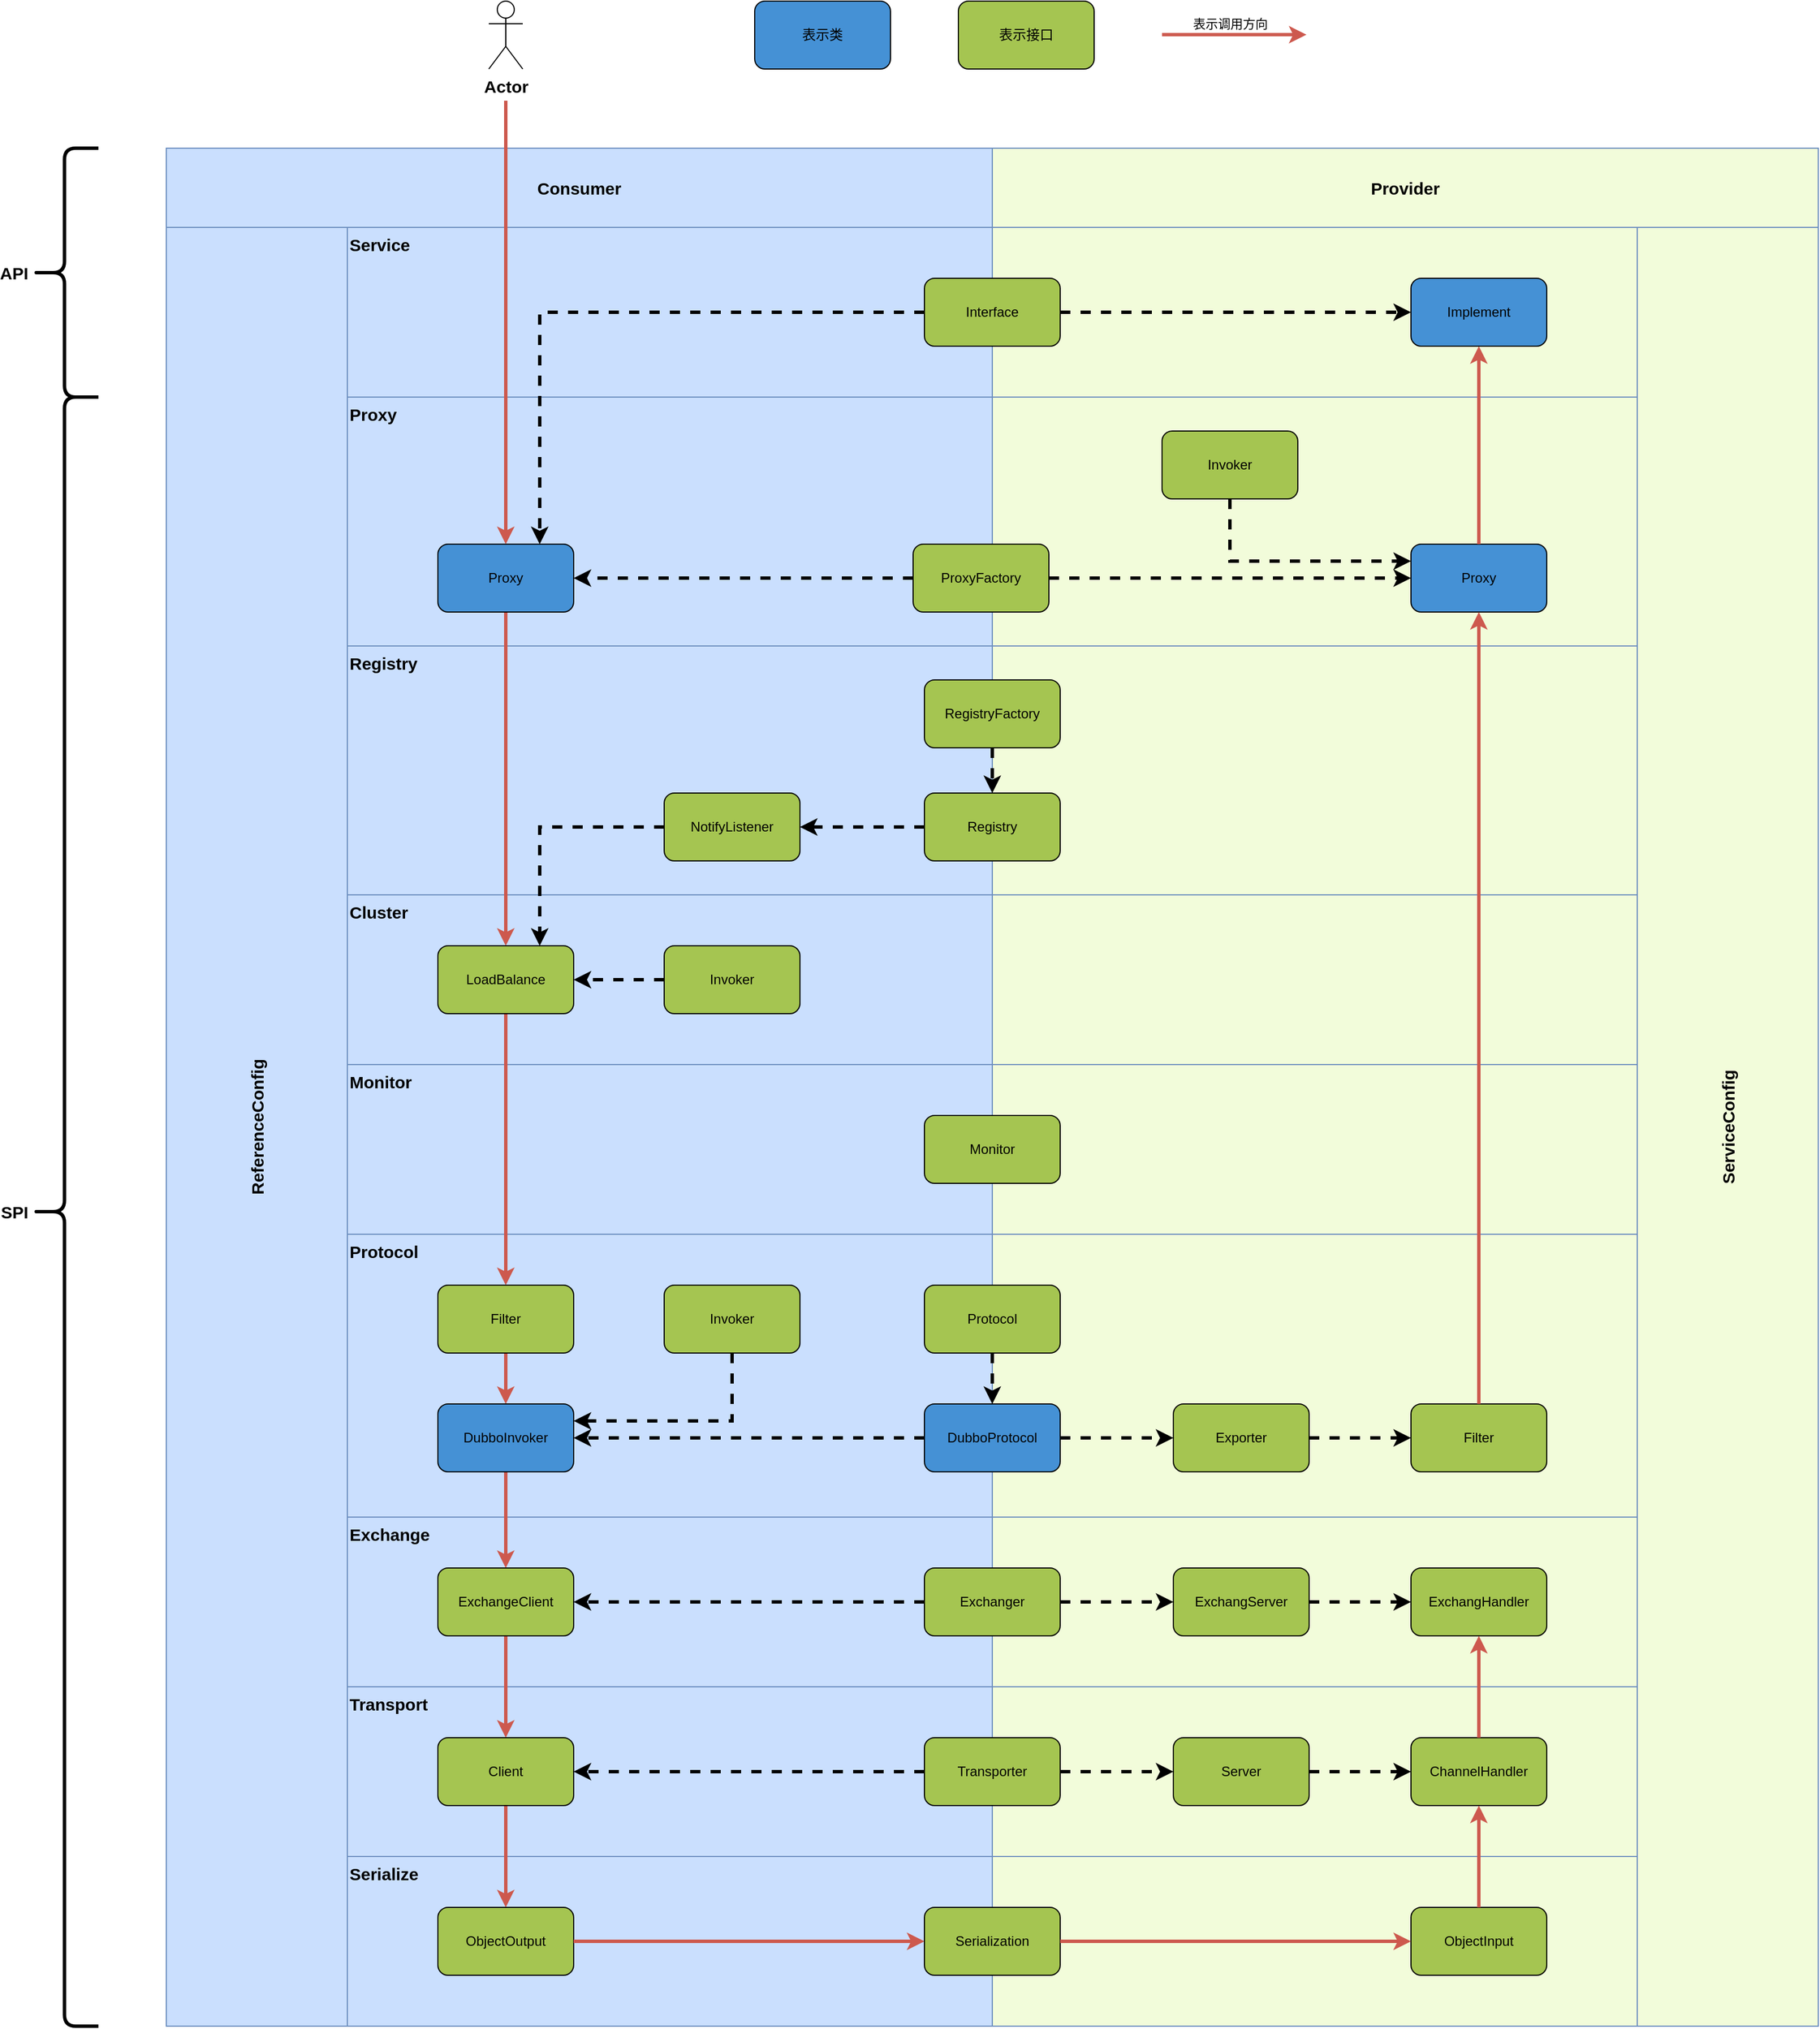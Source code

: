<mxfile version="22.0.3" type="device">
  <diagram name="整体设计" id="Ht92Ma1IatEzV1gATZ2Z">
    <mxGraphModel dx="3212" dy="2018" grid="1" gridSize="10" guides="1" tooltips="1" connect="1" arrows="1" fold="1" page="0" pageScale="1" pageWidth="827" pageHeight="1169" math="0" shadow="0">
      <root>
        <mxCell id="0" />
        <mxCell id="1" parent="0" />
        <mxCell id="KbZq7SXbI6fDJCkKXcor-2" value="Provider" style="rounded=0;whiteSpace=wrap;html=1;verticalAlign=middle;align=center;fontStyle=1;fontSize=15;strokeWidth=1;fillColor=#F2FCDA;strokeColor=#6c8ebf;" parent="1" vertex="1">
          <mxGeometry x="210" y="-10" width="730" height="70" as="geometry" />
        </mxCell>
        <mxCell id="KbZq7SXbI6fDJCkKXcor-1" value="Consumer" style="rounded=0;whiteSpace=wrap;html=1;verticalAlign=middle;align=center;fontStyle=1;fontSize=15;strokeWidth=1;fillColor=#CADFFE;strokeColor=#6c8ebf;" parent="1" vertex="1">
          <mxGeometry x="-520" y="-10" width="730" height="70" as="geometry" />
        </mxCell>
        <mxCell id="gIRKYJ1xP_HY7FMiImQd-62" value="" style="rounded=0;whiteSpace=wrap;html=1;verticalAlign=top;align=left;fontStyle=1;fontSize=15;strokeWidth=1;fillColor=#F2FCDA;strokeColor=#6c8ebf;" parent="1" vertex="1">
          <mxGeometry x="210" y="950" width="570" height="250" as="geometry" />
        </mxCell>
        <mxCell id="gIRKYJ1xP_HY7FMiImQd-61" value="" style="rounded=0;whiteSpace=wrap;html=1;verticalAlign=top;align=left;fontStyle=1;fontSize=15;strokeWidth=1;fillColor=#F2FCDA;strokeColor=#6c8ebf;" parent="1" vertex="1">
          <mxGeometry x="210" y="430" width="570" height="220" as="geometry" />
        </mxCell>
        <mxCell id="gIRKYJ1xP_HY7FMiImQd-20" value="" style="rounded=0;whiteSpace=wrap;html=1;verticalAlign=top;align=left;fontStyle=1;fontSize=15;strokeWidth=1;fillColor=#F2FCDA;strokeColor=#6c8ebf;" parent="1" vertex="1">
          <mxGeometry x="210" y="60" width="570" height="150" as="geometry" />
        </mxCell>
        <mxCell id="gIRKYJ1xP_HY7FMiImQd-58" value="" style="rounded=0;whiteSpace=wrap;html=1;verticalAlign=top;align=left;fontStyle=1;fontSize=15;strokeWidth=1;fillColor=#F2FCDA;strokeColor=#6c8ebf;" parent="1" vertex="1">
          <mxGeometry x="210" y="800" width="570" height="150" as="geometry" />
        </mxCell>
        <mxCell id="gIRKYJ1xP_HY7FMiImQd-59" value="" style="rounded=0;whiteSpace=wrap;html=1;verticalAlign=top;align=left;fontStyle=1;fontSize=15;strokeWidth=1;fillColor=#F2FCDA;strokeColor=#6c8ebf;" parent="1" vertex="1">
          <mxGeometry x="210" y="650" width="570" height="150" as="geometry" />
        </mxCell>
        <mxCell id="gIRKYJ1xP_HY7FMiImQd-60" value="" style="rounded=0;whiteSpace=wrap;html=1;verticalAlign=top;align=left;fontStyle=1;fontSize=15;strokeWidth=1;fillColor=#F2FCDA;strokeColor=#6c8ebf;" parent="1" vertex="1">
          <mxGeometry x="210" y="210" width="570" height="220" as="geometry" />
        </mxCell>
        <mxCell id="gIRKYJ1xP_HY7FMiImQd-57" value="" style="rounded=0;whiteSpace=wrap;html=1;verticalAlign=top;align=left;fontStyle=1;fontSize=15;strokeWidth=1;fillColor=#F2FCDA;strokeColor=#6c8ebf;" parent="1" vertex="1">
          <mxGeometry x="210" y="1500" width="570" height="150" as="geometry" />
        </mxCell>
        <mxCell id="gIRKYJ1xP_HY7FMiImQd-47" value="" style="rounded=0;whiteSpace=wrap;html=1;verticalAlign=top;align=left;fontStyle=1;fontSize=15;strokeWidth=1;fillColor=#F2FCDA;strokeColor=#6c8ebf;" parent="1" vertex="1">
          <mxGeometry x="210" y="1200" width="570" height="150" as="geometry" />
        </mxCell>
        <mxCell id="gIRKYJ1xP_HY7FMiImQd-22" value="" style="rounded=0;whiteSpace=wrap;html=1;verticalAlign=top;align=left;fontStyle=1;fontSize=15;strokeWidth=1;fillColor=#F2FCDA;strokeColor=#6c8ebf;" parent="1" vertex="1">
          <mxGeometry x="210" y="1350" width="570" height="150" as="geometry" />
        </mxCell>
        <mxCell id="Lk-VcoclUvMqdNgMOQ5e-87" value="Service" style="rounded=0;whiteSpace=wrap;html=1;verticalAlign=top;align=left;fontStyle=1;fontSize=15;strokeWidth=1;fillColor=#CADFFE;strokeColor=#6c8ebf;" parent="1" vertex="1">
          <mxGeometry x="-360" y="60" width="570" height="150" as="geometry" />
        </mxCell>
        <mxCell id="Lk-VcoclUvMqdNgMOQ5e-96" value="Serialize" style="rounded=0;whiteSpace=wrap;html=1;align=left;fontStyle=1;verticalAlign=top;fontSize=15;fillColor=#CADFFE;strokeColor=#6c8ebf;" parent="1" vertex="1">
          <mxGeometry x="-360" y="1500" width="570" height="150" as="geometry" />
        </mxCell>
        <mxCell id="Lk-VcoclUvMqdNgMOQ5e-95" value="Transport" style="rounded=0;whiteSpace=wrap;html=1;align=left;fontStyle=1;verticalAlign=top;fontSize=15;fillColor=#CADFFE;strokeColor=#6c8ebf;" parent="1" vertex="1">
          <mxGeometry x="-360" y="1350" width="570" height="150" as="geometry" />
        </mxCell>
        <mxCell id="Lk-VcoclUvMqdNgMOQ5e-94" value="Exchange" style="rounded=0;whiteSpace=wrap;html=1;align=left;fontStyle=1;verticalAlign=top;fontSize=15;fillColor=#CADFFE;strokeColor=#6c8ebf;" parent="1" vertex="1">
          <mxGeometry x="-360" y="1200" width="570" height="150" as="geometry" />
        </mxCell>
        <mxCell id="Lk-VcoclUvMqdNgMOQ5e-92" value="Monitor" style="rounded=0;whiteSpace=wrap;html=1;align=left;fontStyle=1;verticalAlign=top;fontSize=15;fillColor=#CADFFE;strokeColor=#6c8ebf;" parent="1" vertex="1">
          <mxGeometry x="-360" y="800" width="570" height="150" as="geometry" />
        </mxCell>
        <mxCell id="Lk-VcoclUvMqdNgMOQ5e-93" value="Protocol" style="rounded=0;whiteSpace=wrap;html=1;align=left;fontStyle=1;verticalAlign=top;fontSize=15;perimeterSpacing=0;fillColor=#CADFFE;strokeColor=#6c8ebf;" parent="1" vertex="1">
          <mxGeometry x="-360" y="950" width="570" height="250" as="geometry" />
        </mxCell>
        <mxCell id="Lk-VcoclUvMqdNgMOQ5e-91" value="Cluster" style="rounded=0;whiteSpace=wrap;html=1;align=left;fontStyle=1;verticalAlign=top;fontSize=15;fillColor=#CADFFE;strokeColor=#6c8ebf;" parent="1" vertex="1">
          <mxGeometry x="-360" y="650" width="570" height="150" as="geometry" />
        </mxCell>
        <mxCell id="Lk-VcoclUvMqdNgMOQ5e-90" value="Registry" style="rounded=0;whiteSpace=wrap;html=1;align=left;fontStyle=1;verticalAlign=top;fontSize=15;fillColor=#CADFFE;strokeColor=#6c8ebf;" parent="1" vertex="1">
          <mxGeometry x="-360" y="430" width="570" height="220" as="geometry" />
        </mxCell>
        <mxCell id="Lk-VcoclUvMqdNgMOQ5e-89" value="Proxy" style="rounded=0;whiteSpace=wrap;html=1;align=left;fontStyle=1;verticalAlign=top;fontSize=15;fillColor=#CADFFE;strokeColor=#6c8ebf;" parent="1" vertex="1">
          <mxGeometry x="-360" y="210" width="570" height="220" as="geometry" />
        </mxCell>
        <mxCell id="Lk-VcoclUvMqdNgMOQ5e-9" style="edgeStyle=orthogonalEdgeStyle;rounded=0;orthogonalLoop=1;jettySize=auto;html=1;entryX=0.5;entryY=0;entryDx=0;entryDy=0;strokeColor=#CD594E;strokeWidth=3;" parent="1" source="Lk-VcoclUvMqdNgMOQ5e-2" target="Lk-VcoclUvMqdNgMOQ5e-3" edge="1">
          <mxGeometry relative="1" as="geometry" />
        </mxCell>
        <mxCell id="Lk-VcoclUvMqdNgMOQ5e-2" value="Proxy" style="rounded=1;whiteSpace=wrap;html=1;fillColor=#4591D5;" parent="1" vertex="1">
          <mxGeometry x="-280" y="340" width="120" height="60" as="geometry" />
        </mxCell>
        <mxCell id="Lk-VcoclUvMqdNgMOQ5e-10" style="edgeStyle=orthogonalEdgeStyle;rounded=0;orthogonalLoop=1;jettySize=auto;html=1;entryX=0.5;entryY=0;entryDx=0;entryDy=0;strokeColor=#CD594E;strokeWidth=3;" parent="1" source="Lk-VcoclUvMqdNgMOQ5e-3" target="Lk-VcoclUvMqdNgMOQ5e-4" edge="1">
          <mxGeometry relative="1" as="geometry" />
        </mxCell>
        <mxCell id="gIRKYJ1xP_HY7FMiImQd-3" style="edgeStyle=orthogonalEdgeStyle;rounded=0;orthogonalLoop=1;jettySize=auto;html=1;dashed=1;strokeWidth=3;exitX=0;exitY=0.5;exitDx=0;exitDy=0;" parent="1" source="gIRKYJ1xP_HY7FMiImQd-2" target="Lk-VcoclUvMqdNgMOQ5e-3" edge="1">
          <mxGeometry relative="1" as="geometry" />
        </mxCell>
        <mxCell id="Lk-VcoclUvMqdNgMOQ5e-3" value="LoadBalance" style="rounded=1;whiteSpace=wrap;html=1;fillColor=#A5C551;" parent="1" vertex="1">
          <mxGeometry x="-280" y="695" width="120" height="60" as="geometry" />
        </mxCell>
        <mxCell id="Lk-VcoclUvMqdNgMOQ5e-11" style="edgeStyle=orthogonalEdgeStyle;rounded=0;orthogonalLoop=1;jettySize=auto;html=1;entryX=0.5;entryY=0;entryDx=0;entryDy=0;strokeColor=#CD594E;strokeWidth=3;" parent="1" source="Lk-VcoclUvMqdNgMOQ5e-4" target="gIRKYJ1xP_HY7FMiImQd-5" edge="1">
          <mxGeometry relative="1" as="geometry" />
        </mxCell>
        <mxCell id="Lk-VcoclUvMqdNgMOQ5e-4" value="Filter" style="rounded=1;whiteSpace=wrap;html=1;fillColor=#A5C551;" parent="1" vertex="1">
          <mxGeometry x="-280" y="995" width="120" height="60" as="geometry" />
        </mxCell>
        <mxCell id="Lk-VcoclUvMqdNgMOQ5e-12" style="edgeStyle=orthogonalEdgeStyle;rounded=0;orthogonalLoop=1;jettySize=auto;html=1;entryX=0.5;entryY=0;entryDx=0;entryDy=0;strokeColor=#CD594E;exitX=0.5;exitY=1;exitDx=0;exitDy=0;strokeWidth=3;" parent="1" source="gIRKYJ1xP_HY7FMiImQd-5" target="Lk-VcoclUvMqdNgMOQ5e-6" edge="1">
          <mxGeometry relative="1" as="geometry">
            <Array as="points">
              <mxPoint x="-220" y="1170" />
              <mxPoint x="-220" y="1170" />
            </Array>
          </mxGeometry>
        </mxCell>
        <mxCell id="gIRKYJ1xP_HY7FMiImQd-6" value="" style="edgeStyle=orthogonalEdgeStyle;rounded=0;orthogonalLoop=1;jettySize=auto;html=1;dashed=1;strokeWidth=3;entryX=1;entryY=0.25;entryDx=0;entryDy=0;exitX=0.5;exitY=1;exitDx=0;exitDy=0;" parent="1" source="Lk-VcoclUvMqdNgMOQ5e-5" target="gIRKYJ1xP_HY7FMiImQd-5" edge="1">
          <mxGeometry relative="1" as="geometry" />
        </mxCell>
        <mxCell id="Lk-VcoclUvMqdNgMOQ5e-5" value="Invoker" style="rounded=1;whiteSpace=wrap;html=1;fillColor=#A5C551;" parent="1" vertex="1">
          <mxGeometry x="-80" y="995" width="120" height="60" as="geometry" />
        </mxCell>
        <mxCell id="Lk-VcoclUvMqdNgMOQ5e-13" style="edgeStyle=orthogonalEdgeStyle;rounded=0;orthogonalLoop=1;jettySize=auto;html=1;entryX=0.5;entryY=0;entryDx=0;entryDy=0;strokeColor=#CD594E;strokeWidth=3;" parent="1" source="Lk-VcoclUvMqdNgMOQ5e-6" target="Lk-VcoclUvMqdNgMOQ5e-7" edge="1">
          <mxGeometry relative="1" as="geometry" />
        </mxCell>
        <mxCell id="Lk-VcoclUvMqdNgMOQ5e-6" value="ExchangeClient" style="rounded=1;whiteSpace=wrap;html=1;fillColor=#A5C551;" parent="1" vertex="1">
          <mxGeometry x="-280" y="1245" width="120" height="60" as="geometry" />
        </mxCell>
        <mxCell id="gIRKYJ1xP_HY7FMiImQd-17" style="edgeStyle=orthogonalEdgeStyle;rounded=0;orthogonalLoop=1;jettySize=auto;html=1;entryX=0.5;entryY=0;entryDx=0;entryDy=0;strokeWidth=3;strokeColor=#CD594E;" parent="1" source="Lk-VcoclUvMqdNgMOQ5e-7" target="Lk-VcoclUvMqdNgMOQ5e-104" edge="1">
          <mxGeometry relative="1" as="geometry">
            <Array as="points">
              <mxPoint x="-220" y="1490" />
              <mxPoint x="-220" y="1490" />
            </Array>
          </mxGeometry>
        </mxCell>
        <mxCell id="Lk-VcoclUvMqdNgMOQ5e-7" value="Client" style="rounded=1;whiteSpace=wrap;html=1;fillColor=#A5C551;" parent="1" vertex="1">
          <mxGeometry x="-280" y="1395" width="120" height="60" as="geometry" />
        </mxCell>
        <mxCell id="Lk-VcoclUvMqdNgMOQ5e-88" style="edgeStyle=orthogonalEdgeStyle;rounded=0;orthogonalLoop=1;jettySize=auto;html=1;entryX=0.5;entryY=0;entryDx=0;entryDy=0;labelBorderColor=none;strokeColor=#CD594E;strokeWidth=3;exitX=0.5;exitY=1;exitDx=0;exitDy=28;exitPerimeter=0;" parent="1" source="gIRKYJ1xP_HY7FMiImQd-64" target="Lk-VcoclUvMqdNgMOQ5e-2" edge="1">
          <mxGeometry relative="1" as="geometry">
            <mxPoint x="-220" y="20" as="sourcePoint" />
          </mxGeometry>
        </mxCell>
        <mxCell id="Lk-VcoclUvMqdNgMOQ5e-86" value="Interface" style="rounded=1;whiteSpace=wrap;html=1;fillColor=#A5C551;" parent="1" vertex="1">
          <mxGeometry x="150" y="105" width="120" height="60" as="geometry" />
        </mxCell>
        <mxCell id="Lk-VcoclUvMqdNgMOQ5e-104" value="ObjectOutput" style="rounded=1;whiteSpace=wrap;html=1;fillColor=#A5C551;" parent="1" vertex="1">
          <mxGeometry x="-280" y="1545" width="120" height="60" as="geometry" />
        </mxCell>
        <mxCell id="Lk-VcoclUvMqdNgMOQ5e-106" value="ReferenceConfig" style="rounded=0;whiteSpace=wrap;html=1;verticalAlign=middle;align=center;fontStyle=1;fontSize=15;horizontal=0;fillColor=#CADFFE;strokeColor=#6C8EBF;" parent="1" vertex="1">
          <mxGeometry x="-520" y="60" width="160" height="1590" as="geometry" />
        </mxCell>
        <mxCell id="Lk-VcoclUvMqdNgMOQ5e-108" value="NotifyListener" style="rounded=1;whiteSpace=wrap;html=1;fillColor=#A5C551;" parent="1" vertex="1">
          <mxGeometry x="-80" y="560" width="120" height="60" as="geometry" />
        </mxCell>
        <mxCell id="Lk-VcoclUvMqdNgMOQ5e-112" style="edgeStyle=orthogonalEdgeStyle;rounded=0;orthogonalLoop=1;jettySize=auto;html=1;entryX=1;entryY=0.5;entryDx=0;entryDy=0;dashed=1;strokeWidth=3;" parent="1" source="Lk-VcoclUvMqdNgMOQ5e-110" target="Lk-VcoclUvMqdNgMOQ5e-108" edge="1">
          <mxGeometry relative="1" as="geometry" />
        </mxCell>
        <mxCell id="Lk-VcoclUvMqdNgMOQ5e-110" value="Registry" style="rounded=1;whiteSpace=wrap;html=1;fillColor=#A5C551;" parent="1" vertex="1">
          <mxGeometry x="150" y="560" width="120" height="60" as="geometry" />
        </mxCell>
        <mxCell id="Lk-VcoclUvMqdNgMOQ5e-115" value="" style="edgeStyle=orthogonalEdgeStyle;rounded=0;orthogonalLoop=1;jettySize=auto;html=1;dashed=1;strokeWidth=3;" parent="1" source="Lk-VcoclUvMqdNgMOQ5e-114" target="Lk-VcoclUvMqdNgMOQ5e-110" edge="1">
          <mxGeometry relative="1" as="geometry" />
        </mxCell>
        <mxCell id="Lk-VcoclUvMqdNgMOQ5e-114" value="RegistryFactory" style="rounded=1;whiteSpace=wrap;html=1;fillColor=#A5C551;" parent="1" vertex="1">
          <mxGeometry x="150" y="460" width="120" height="60" as="geometry" />
        </mxCell>
        <mxCell id="gIRKYJ1xP_HY7FMiImQd-1" value="ProxyFactory" style="rounded=1;whiteSpace=wrap;html=1;fillColor=#A5C551;" parent="1" vertex="1">
          <mxGeometry x="140" y="340" width="120" height="60" as="geometry" />
        </mxCell>
        <mxCell id="gIRKYJ1xP_HY7FMiImQd-2" value="Invoker" style="rounded=1;whiteSpace=wrap;html=1;fillColor=#A5C551;" parent="1" vertex="1">
          <mxGeometry x="-80" y="695" width="120" height="60" as="geometry" />
        </mxCell>
        <mxCell id="gIRKYJ1xP_HY7FMiImQd-4" value="Monitor" style="rounded=1;whiteSpace=wrap;html=1;fillColor=#A5C551;" parent="1" vertex="1">
          <mxGeometry x="150" y="845" width="120" height="60" as="geometry" />
        </mxCell>
        <mxCell id="gIRKYJ1xP_HY7FMiImQd-5" value="DubboInvoker" style="rounded=1;whiteSpace=wrap;html=1;fillColor=#4591D5;" parent="1" vertex="1">
          <mxGeometry x="-280" y="1100" width="120" height="60" as="geometry" />
        </mxCell>
        <mxCell id="gIRKYJ1xP_HY7FMiImQd-10" value="" style="edgeStyle=orthogonalEdgeStyle;rounded=0;orthogonalLoop=1;jettySize=auto;html=1;dashed=1;strokeWidth=3;" parent="1" source="gIRKYJ1xP_HY7FMiImQd-7" target="gIRKYJ1xP_HY7FMiImQd-8" edge="1">
          <mxGeometry relative="1" as="geometry" />
        </mxCell>
        <mxCell id="gIRKYJ1xP_HY7FMiImQd-7" value="Protocol" style="rounded=1;whiteSpace=wrap;html=1;fillColor=#A5C551;" parent="1" vertex="1">
          <mxGeometry x="150" y="995" width="120" height="60" as="geometry" />
        </mxCell>
        <mxCell id="gIRKYJ1xP_HY7FMiImQd-8" value="DubboProtocol" style="rounded=1;whiteSpace=wrap;html=1;fillColor=#4591D5;" parent="1" vertex="1">
          <mxGeometry x="150" y="1100" width="120" height="60" as="geometry" />
        </mxCell>
        <mxCell id="gIRKYJ1xP_HY7FMiImQd-12" style="edgeStyle=orthogonalEdgeStyle;rounded=0;orthogonalLoop=1;jettySize=auto;html=1;entryX=1;entryY=0.5;entryDx=0;entryDy=0;dashed=1;strokeWidth=3;" parent="1" source="gIRKYJ1xP_HY7FMiImQd-11" target="Lk-VcoclUvMqdNgMOQ5e-6" edge="1">
          <mxGeometry relative="1" as="geometry" />
        </mxCell>
        <mxCell id="gIRKYJ1xP_HY7FMiImQd-11" value="Exchanger" style="rounded=1;whiteSpace=wrap;html=1;fillColor=#A5C551;" parent="1" vertex="1">
          <mxGeometry x="150" y="1245" width="120" height="60" as="geometry" />
        </mxCell>
        <mxCell id="gIRKYJ1xP_HY7FMiImQd-16" style="edgeStyle=orthogonalEdgeStyle;rounded=0;orthogonalLoop=1;jettySize=auto;html=1;entryX=1;entryY=0.5;entryDx=0;entryDy=0;dashed=1;strokeWidth=3;" parent="1" source="gIRKYJ1xP_HY7FMiImQd-13" target="Lk-VcoclUvMqdNgMOQ5e-7" edge="1">
          <mxGeometry relative="1" as="geometry" />
        </mxCell>
        <mxCell id="gIRKYJ1xP_HY7FMiImQd-13" value="Transporter" style="rounded=1;whiteSpace=wrap;html=1;fillColor=#A5C551;" parent="1" vertex="1">
          <mxGeometry x="150" y="1395" width="120" height="60" as="geometry" />
        </mxCell>
        <mxCell id="gIRKYJ1xP_HY7FMiImQd-19" style="edgeStyle=orthogonalEdgeStyle;rounded=0;orthogonalLoop=1;jettySize=auto;html=1;entryX=0;entryY=0.5;entryDx=0;entryDy=0;strokeWidth=3;exitX=1;exitY=0.5;exitDx=0;exitDy=0;strokeColor=#CD594E;" parent="1" source="Lk-VcoclUvMqdNgMOQ5e-104" target="gIRKYJ1xP_HY7FMiImQd-18" edge="1">
          <mxGeometry relative="1" as="geometry">
            <Array as="points">
              <mxPoint y="1575" />
              <mxPoint y="1575" />
            </Array>
          </mxGeometry>
        </mxCell>
        <mxCell id="gIRKYJ1xP_HY7FMiImQd-18" value="Serialization" style="rounded=1;whiteSpace=wrap;html=1;fillColor=#A5C551;" parent="1" vertex="1">
          <mxGeometry x="150" y="1545" width="120" height="60" as="geometry" />
        </mxCell>
        <mxCell id="gIRKYJ1xP_HY7FMiImQd-21" value="Implement" style="rounded=1;whiteSpace=wrap;html=1;fillColor=#4591D5;" parent="1" vertex="1">
          <mxGeometry x="580" y="105" width="120" height="60" as="geometry" />
        </mxCell>
        <mxCell id="gIRKYJ1xP_HY7FMiImQd-23" value="Server" style="rounded=1;whiteSpace=wrap;html=1;fillColor=#A5C551;" parent="1" vertex="1">
          <mxGeometry x="370" y="1395" width="120" height="60" as="geometry" />
        </mxCell>
        <mxCell id="gIRKYJ1xP_HY7FMiImQd-24" value="ChannelHandler" style="rounded=1;whiteSpace=wrap;html=1;fillColor=#A5C551;" parent="1" vertex="1">
          <mxGeometry x="580" y="1395" width="120" height="60" as="geometry" />
        </mxCell>
        <mxCell id="gIRKYJ1xP_HY7FMiImQd-25" value="ObjectInput" style="rounded=1;whiteSpace=wrap;html=1;fillColor=#A5C551;" parent="1" vertex="1">
          <mxGeometry x="580" y="1545" width="120" height="60" as="geometry" />
        </mxCell>
        <mxCell id="gIRKYJ1xP_HY7FMiImQd-32" style="edgeStyle=orthogonalEdgeStyle;rounded=0;orthogonalLoop=1;jettySize=auto;html=1;entryX=0;entryY=0.5;entryDx=0;entryDy=0;strokeWidth=3;exitX=1;exitY=0.5;exitDx=0;exitDy=0;strokeColor=#CD594E;" parent="1" source="gIRKYJ1xP_HY7FMiImQd-18" target="gIRKYJ1xP_HY7FMiImQd-25" edge="1">
          <mxGeometry relative="1" as="geometry">
            <mxPoint x="140" y="1790" as="sourcePoint" />
            <mxPoint x="450" y="1790" as="targetPoint" />
            <Array as="points">
              <mxPoint x="320" y="1575" />
              <mxPoint x="320" y="1575" />
            </Array>
          </mxGeometry>
        </mxCell>
        <mxCell id="gIRKYJ1xP_HY7FMiImQd-33" style="edgeStyle=orthogonalEdgeStyle;rounded=0;orthogonalLoop=1;jettySize=auto;html=1;entryX=0.5;entryY=1;entryDx=0;entryDy=0;strokeWidth=3;exitX=0.5;exitY=0;exitDx=0;exitDy=0;strokeColor=#CD594E;" parent="1" source="gIRKYJ1xP_HY7FMiImQd-25" target="gIRKYJ1xP_HY7FMiImQd-24" edge="1">
          <mxGeometry relative="1" as="geometry">
            <mxPoint x="650" y="1520" as="sourcePoint" />
            <mxPoint x="960" y="1520" as="targetPoint" />
            <Array as="points" />
          </mxGeometry>
        </mxCell>
        <mxCell id="gIRKYJ1xP_HY7FMiImQd-34" style="edgeStyle=orthogonalEdgeStyle;rounded=0;orthogonalLoop=1;jettySize=auto;html=1;dashed=1;strokeWidth=3;exitX=1;exitY=0.5;exitDx=0;exitDy=0;entryX=0;entryY=0.5;entryDx=0;entryDy=0;" parent="1" source="gIRKYJ1xP_HY7FMiImQd-13" target="gIRKYJ1xP_HY7FMiImQd-23" edge="1">
          <mxGeometry relative="1" as="geometry">
            <mxPoint x="290" y="1424.5" as="sourcePoint" />
            <mxPoint x="340" y="1425" as="targetPoint" />
          </mxGeometry>
        </mxCell>
        <mxCell id="gIRKYJ1xP_HY7FMiImQd-35" style="edgeStyle=orthogonalEdgeStyle;rounded=0;orthogonalLoop=1;jettySize=auto;html=1;dashed=1;strokeWidth=3;exitX=1;exitY=0.5;exitDx=0;exitDy=0;entryX=0;entryY=0.5;entryDx=0;entryDy=0;" parent="1" source="gIRKYJ1xP_HY7FMiImQd-23" target="gIRKYJ1xP_HY7FMiImQd-24" edge="1">
          <mxGeometry relative="1" as="geometry">
            <mxPoint x="500" y="1424.66" as="sourcePoint" />
            <mxPoint x="560" y="1425" as="targetPoint" />
          </mxGeometry>
        </mxCell>
        <mxCell id="gIRKYJ1xP_HY7FMiImQd-36" value="ExchangServer" style="rounded=1;whiteSpace=wrap;html=1;fillColor=#A5C551;" parent="1" vertex="1">
          <mxGeometry x="370" y="1245" width="120" height="60" as="geometry" />
        </mxCell>
        <mxCell id="gIRKYJ1xP_HY7FMiImQd-37" value="ExchangHandler" style="rounded=1;whiteSpace=wrap;html=1;fillColor=#A5C551;" parent="1" vertex="1">
          <mxGeometry x="580" y="1245" width="120" height="60" as="geometry" />
        </mxCell>
        <mxCell id="gIRKYJ1xP_HY7FMiImQd-42" style="edgeStyle=orthogonalEdgeStyle;rounded=0;orthogonalLoop=1;jettySize=auto;html=1;dashed=1;strokeWidth=3;exitX=1;exitY=0.5;exitDx=0;exitDy=0;entryX=0;entryY=0.5;entryDx=0;entryDy=0;" parent="1" source="gIRKYJ1xP_HY7FMiImQd-11" target="gIRKYJ1xP_HY7FMiImQd-36" edge="1">
          <mxGeometry relative="1" as="geometry">
            <mxPoint x="300" y="1274.66" as="sourcePoint" />
            <mxPoint x="340" y="1275" as="targetPoint" />
          </mxGeometry>
        </mxCell>
        <mxCell id="gIRKYJ1xP_HY7FMiImQd-44" style="edgeStyle=orthogonalEdgeStyle;rounded=0;orthogonalLoop=1;jettySize=auto;html=1;dashed=1;strokeWidth=3;exitX=1;exitY=0.5;exitDx=0;exitDy=0;entryX=0;entryY=0.5;entryDx=0;entryDy=0;" parent="1" source="gIRKYJ1xP_HY7FMiImQd-36" target="gIRKYJ1xP_HY7FMiImQd-37" edge="1">
          <mxGeometry relative="1" as="geometry">
            <mxPoint x="510" y="1274.66" as="sourcePoint" />
            <mxPoint x="540" y="1275" as="targetPoint" />
          </mxGeometry>
        </mxCell>
        <mxCell id="gIRKYJ1xP_HY7FMiImQd-46" style="edgeStyle=orthogonalEdgeStyle;rounded=0;orthogonalLoop=1;jettySize=auto;html=1;strokeWidth=3;exitX=0.5;exitY=0;exitDx=0;exitDy=0;strokeColor=#CD594E;entryX=0.5;entryY=1;entryDx=0;entryDy=0;" parent="1" source="gIRKYJ1xP_HY7FMiImQd-24" target="gIRKYJ1xP_HY7FMiImQd-37" edge="1">
          <mxGeometry relative="1" as="geometry">
            <mxPoint x="639.66" y="1380" as="sourcePoint" />
            <mxPoint x="640" y="1330" as="targetPoint" />
            <Array as="points" />
          </mxGeometry>
        </mxCell>
        <mxCell id="gIRKYJ1xP_HY7FMiImQd-48" style="edgeStyle=orthogonalEdgeStyle;rounded=0;orthogonalLoop=1;jettySize=auto;html=1;dashed=1;strokeWidth=3;exitX=0;exitY=0.5;exitDx=0;exitDy=0;entryX=1;entryY=0.5;entryDx=0;entryDy=0;" parent="1" source="gIRKYJ1xP_HY7FMiImQd-8" target="gIRKYJ1xP_HY7FMiImQd-5" edge="1">
          <mxGeometry relative="1" as="geometry">
            <mxPoint x="330" y="1055" as="sourcePoint" />
            <mxPoint x="430" y="1055" as="targetPoint" />
          </mxGeometry>
        </mxCell>
        <mxCell id="gIRKYJ1xP_HY7FMiImQd-49" value="Filter" style="rounded=1;whiteSpace=wrap;html=1;fillColor=#A5C551;" parent="1" vertex="1">
          <mxGeometry x="580" y="1100" width="120" height="60" as="geometry" />
        </mxCell>
        <mxCell id="gIRKYJ1xP_HY7FMiImQd-50" value="Exporter" style="rounded=1;whiteSpace=wrap;html=1;fillColor=#A5C551;" parent="1" vertex="1">
          <mxGeometry x="370" y="1100" width="120" height="60" as="geometry" />
        </mxCell>
        <mxCell id="gIRKYJ1xP_HY7FMiImQd-52" style="edgeStyle=orthogonalEdgeStyle;rounded=0;orthogonalLoop=1;jettySize=auto;html=1;dashed=1;strokeWidth=3;exitX=1;exitY=0.5;exitDx=0;exitDy=0;entryX=0;entryY=0.5;entryDx=0;entryDy=0;" parent="1" source="gIRKYJ1xP_HY7FMiImQd-50" target="gIRKYJ1xP_HY7FMiImQd-49" edge="1">
          <mxGeometry relative="1" as="geometry">
            <mxPoint x="460" y="1020" as="sourcePoint" />
            <mxPoint x="560" y="1020" as="targetPoint" />
          </mxGeometry>
        </mxCell>
        <mxCell id="gIRKYJ1xP_HY7FMiImQd-53" style="edgeStyle=orthogonalEdgeStyle;rounded=0;orthogonalLoop=1;jettySize=auto;html=1;dashed=1;strokeWidth=3;exitX=1;exitY=0.5;exitDx=0;exitDy=0;entryX=0;entryY=0.5;entryDx=0;entryDy=0;" parent="1" source="gIRKYJ1xP_HY7FMiImQd-8" target="gIRKYJ1xP_HY7FMiImQd-50" edge="1">
          <mxGeometry relative="1" as="geometry">
            <mxPoint x="360" y="1024.66" as="sourcePoint" />
            <mxPoint x="350" y="1130" as="targetPoint" />
          </mxGeometry>
        </mxCell>
        <mxCell id="gIRKYJ1xP_HY7FMiImQd-54" style="edgeStyle=orthogonalEdgeStyle;rounded=0;orthogonalLoop=1;jettySize=auto;html=1;dashed=1;strokeWidth=3;exitX=0;exitY=0.5;exitDx=0;exitDy=0;entryX=1;entryY=0.5;entryDx=0;entryDy=0;" parent="1" source="gIRKYJ1xP_HY7FMiImQd-1" target="Lk-VcoclUvMqdNgMOQ5e-2" edge="1">
          <mxGeometry relative="1" as="geometry">
            <mxPoint x="150.0" as="sourcePoint" />
            <mxPoint x="250.0" as="targetPoint" />
          </mxGeometry>
        </mxCell>
        <mxCell id="gIRKYJ1xP_HY7FMiImQd-55" value="Proxy" style="rounded=1;whiteSpace=wrap;html=1;fillColor=#4591D5;" parent="1" vertex="1">
          <mxGeometry x="580" y="340" width="120" height="60" as="geometry" />
        </mxCell>
        <mxCell id="gIRKYJ1xP_HY7FMiImQd-56" style="edgeStyle=orthogonalEdgeStyle;rounded=0;orthogonalLoop=1;jettySize=auto;html=1;entryX=0.5;entryY=1;entryDx=0;entryDy=0;strokeWidth=3;exitX=0.5;exitY=0;exitDx=0;exitDy=0;strokeColor=#CD594E;" parent="1" source="gIRKYJ1xP_HY7FMiImQd-49" target="gIRKYJ1xP_HY7FMiImQd-55" edge="1">
          <mxGeometry relative="1" as="geometry">
            <mxPoint x="639.41" y="635" as="sourcePoint" />
            <mxPoint x="639.41" y="545" as="targetPoint" />
            <Array as="points" />
          </mxGeometry>
        </mxCell>
        <mxCell id="gIRKYJ1xP_HY7FMiImQd-63" style="edgeStyle=orthogonalEdgeStyle;rounded=0;orthogonalLoop=1;jettySize=auto;html=1;entryX=0.5;entryY=1;entryDx=0;entryDy=0;strokeWidth=3;exitX=0.5;exitY=0;exitDx=0;exitDy=0;strokeColor=#CD594E;" parent="1" source="gIRKYJ1xP_HY7FMiImQd-55" target="gIRKYJ1xP_HY7FMiImQd-21" edge="1">
          <mxGeometry relative="1" as="geometry">
            <mxPoint x="750" y="30" as="sourcePoint" />
            <mxPoint x="750" y="-60" as="targetPoint" />
            <Array as="points" />
          </mxGeometry>
        </mxCell>
        <mxCell id="gIRKYJ1xP_HY7FMiImQd-64" value="Actor" style="shape=umlActor;verticalLabelPosition=bottom;verticalAlign=top;html=1;outlineConnect=0;points=[[0,0.333,0,0,0],[0,1,0,0,0],[0.25,0.1,0,0,0],[0.5,0,0,0,0],[0.5,0.5,0,0,0],[0.5,1,0,0,28],[0.75,0.1,0,0,0],[1,0.333,0,0,0],[1,1,0,0,0]];fontStyle=1;fontSize=15;" parent="1" vertex="1">
          <mxGeometry x="-235" y="-140" width="30" height="60" as="geometry" />
        </mxCell>
        <mxCell id="gIRKYJ1xP_HY7FMiImQd-65" style="edgeStyle=orthogonalEdgeStyle;rounded=0;orthogonalLoop=1;jettySize=auto;html=1;dashed=1;strokeWidth=3;exitX=0;exitY=0.5;exitDx=0;exitDy=0;entryX=0.75;entryY=0;entryDx=0;entryDy=0;" parent="1" source="Lk-VcoclUvMqdNgMOQ5e-86" target="Lk-VcoclUvMqdNgMOQ5e-2" edge="1">
          <mxGeometry relative="1" as="geometry">
            <mxPoint x="80.0" y="20" as="sourcePoint" />
            <mxPoint x="180.0" y="20" as="targetPoint" />
          </mxGeometry>
        </mxCell>
        <mxCell id="gIRKYJ1xP_HY7FMiImQd-67" style="edgeStyle=orthogonalEdgeStyle;rounded=0;orthogonalLoop=1;jettySize=auto;html=1;dashed=1;strokeWidth=3;exitX=0;exitY=0.5;exitDx=0;exitDy=0;entryX=0.75;entryY=0;entryDx=0;entryDy=0;" parent="1" source="Lk-VcoclUvMqdNgMOQ5e-108" target="Lk-VcoclUvMqdNgMOQ5e-3" edge="1">
          <mxGeometry relative="1" as="geometry">
            <mxPoint x="100.0" y="90" as="sourcePoint" />
            <mxPoint x="200.0" y="90" as="targetPoint" />
          </mxGeometry>
        </mxCell>
        <mxCell id="gIRKYJ1xP_HY7FMiImQd-68" style="edgeStyle=orthogonalEdgeStyle;rounded=0;orthogonalLoop=1;jettySize=auto;html=1;dashed=1;strokeWidth=3;exitX=0.5;exitY=1;exitDx=0;exitDy=0;entryX=0;entryY=0.25;entryDx=0;entryDy=0;" parent="1" source="gIRKYJ1xP_HY7FMiImQd-69" target="gIRKYJ1xP_HY7FMiImQd-55" edge="1">
          <mxGeometry relative="1" as="geometry">
            <mxPoint x="430.0" y="30" as="sourcePoint" />
            <mxPoint x="530" y="30" as="targetPoint" />
          </mxGeometry>
        </mxCell>
        <mxCell id="gIRKYJ1xP_HY7FMiImQd-69" value="Invoker" style="rounded=1;whiteSpace=wrap;html=1;fillColor=#A5C551;" parent="1" vertex="1">
          <mxGeometry x="360" y="240" width="120" height="60" as="geometry" />
        </mxCell>
        <mxCell id="gIRKYJ1xP_HY7FMiImQd-72" style="edgeStyle=orthogonalEdgeStyle;rounded=0;orthogonalLoop=1;jettySize=auto;html=1;dashed=1;strokeWidth=3;exitX=1;exitY=0.5;exitDx=0;exitDy=0;entryX=0;entryY=0.5;entryDx=0;entryDy=0;" parent="1" source="gIRKYJ1xP_HY7FMiImQd-1" target="gIRKYJ1xP_HY7FMiImQd-55" edge="1">
          <mxGeometry relative="1" as="geometry">
            <mxPoint x="950" y="290" as="sourcePoint" />
            <mxPoint x="490" y="370" as="targetPoint" />
          </mxGeometry>
        </mxCell>
        <mxCell id="gIRKYJ1xP_HY7FMiImQd-73" style="edgeStyle=orthogonalEdgeStyle;rounded=0;orthogonalLoop=1;jettySize=auto;html=1;dashed=1;strokeWidth=3;exitX=1;exitY=0.5;exitDx=0;exitDy=0;entryX=0;entryY=0.5;entryDx=0;entryDy=0;" parent="1" source="Lk-VcoclUvMqdNgMOQ5e-86" target="gIRKYJ1xP_HY7FMiImQd-21" edge="1">
          <mxGeometry relative="1" as="geometry">
            <mxPoint x="50" y="-50" as="sourcePoint" />
            <mxPoint x="210" y="5" as="targetPoint" />
          </mxGeometry>
        </mxCell>
        <mxCell id="gIRKYJ1xP_HY7FMiImQd-74" value="ServiceConfig" style="rounded=0;whiteSpace=wrap;html=1;verticalAlign=middle;align=center;fontStyle=1;fontSize=15;horizontal=0;fillColor=#F2FCDA;strokeColor=#6C8EBF;" parent="1" vertex="1">
          <mxGeometry x="780" y="60" width="160" height="1590" as="geometry" />
        </mxCell>
        <mxCell id="mRTpw79VYKidBmyJom8c-2" value="SPI" style="shape=curlyBracket;whiteSpace=wrap;html=1;rounded=1;labelPosition=left;verticalLabelPosition=middle;align=right;verticalAlign=middle;strokeWidth=3;fontSize=15;fontStyle=1" vertex="1" parent="1">
          <mxGeometry x="-640" y="210" width="60" height="1440" as="geometry" />
        </mxCell>
        <mxCell id="mRTpw79VYKidBmyJom8c-3" value="API" style="shape=curlyBracket;whiteSpace=wrap;html=1;rounded=1;labelPosition=left;verticalLabelPosition=middle;align=right;verticalAlign=middle;strokeWidth=3;fontSize=15;fontStyle=1" vertex="1" parent="1">
          <mxGeometry x="-640" y="-10" width="60" height="220" as="geometry" />
        </mxCell>
        <mxCell id="mRTpw79VYKidBmyJom8c-4" value="表示类" style="rounded=1;whiteSpace=wrap;html=1;fillColor=#4591D5;" vertex="1" parent="1">
          <mxGeometry y="-140" width="120" height="60" as="geometry" />
        </mxCell>
        <mxCell id="mRTpw79VYKidBmyJom8c-5" value="表示接口" style="rounded=1;whiteSpace=wrap;html=1;fillColor=#A5C551;" vertex="1" parent="1">
          <mxGeometry x="180" y="-140" width="120" height="60" as="geometry" />
        </mxCell>
        <mxCell id="mRTpw79VYKidBmyJom8c-8" style="edgeStyle=orthogonalEdgeStyle;rounded=0;orthogonalLoop=1;jettySize=auto;html=1;labelBorderColor=none;strokeColor=#CD594E;strokeWidth=3;exitX=0.5;exitY=1;exitDx=0;exitDy=28;exitPerimeter=0;" edge="1" parent="1">
          <mxGeometry relative="1" as="geometry">
            <mxPoint x="360.003" y="-110.34" as="sourcePoint" />
            <mxPoint x="487.65" y="-110.34" as="targetPoint" />
          </mxGeometry>
        </mxCell>
        <mxCell id="mRTpw79VYKidBmyJom8c-9" value="表示调用方向" style="edgeLabel;html=1;align=center;verticalAlign=middle;resizable=0;points=[];" vertex="1" connectable="0" parent="mRTpw79VYKidBmyJom8c-8">
          <mxGeometry x="-0.291" y="2" relative="1" as="geometry">
            <mxPoint x="14" y="-8" as="offset" />
          </mxGeometry>
        </mxCell>
      </root>
    </mxGraphModel>
  </diagram>
</mxfile>
